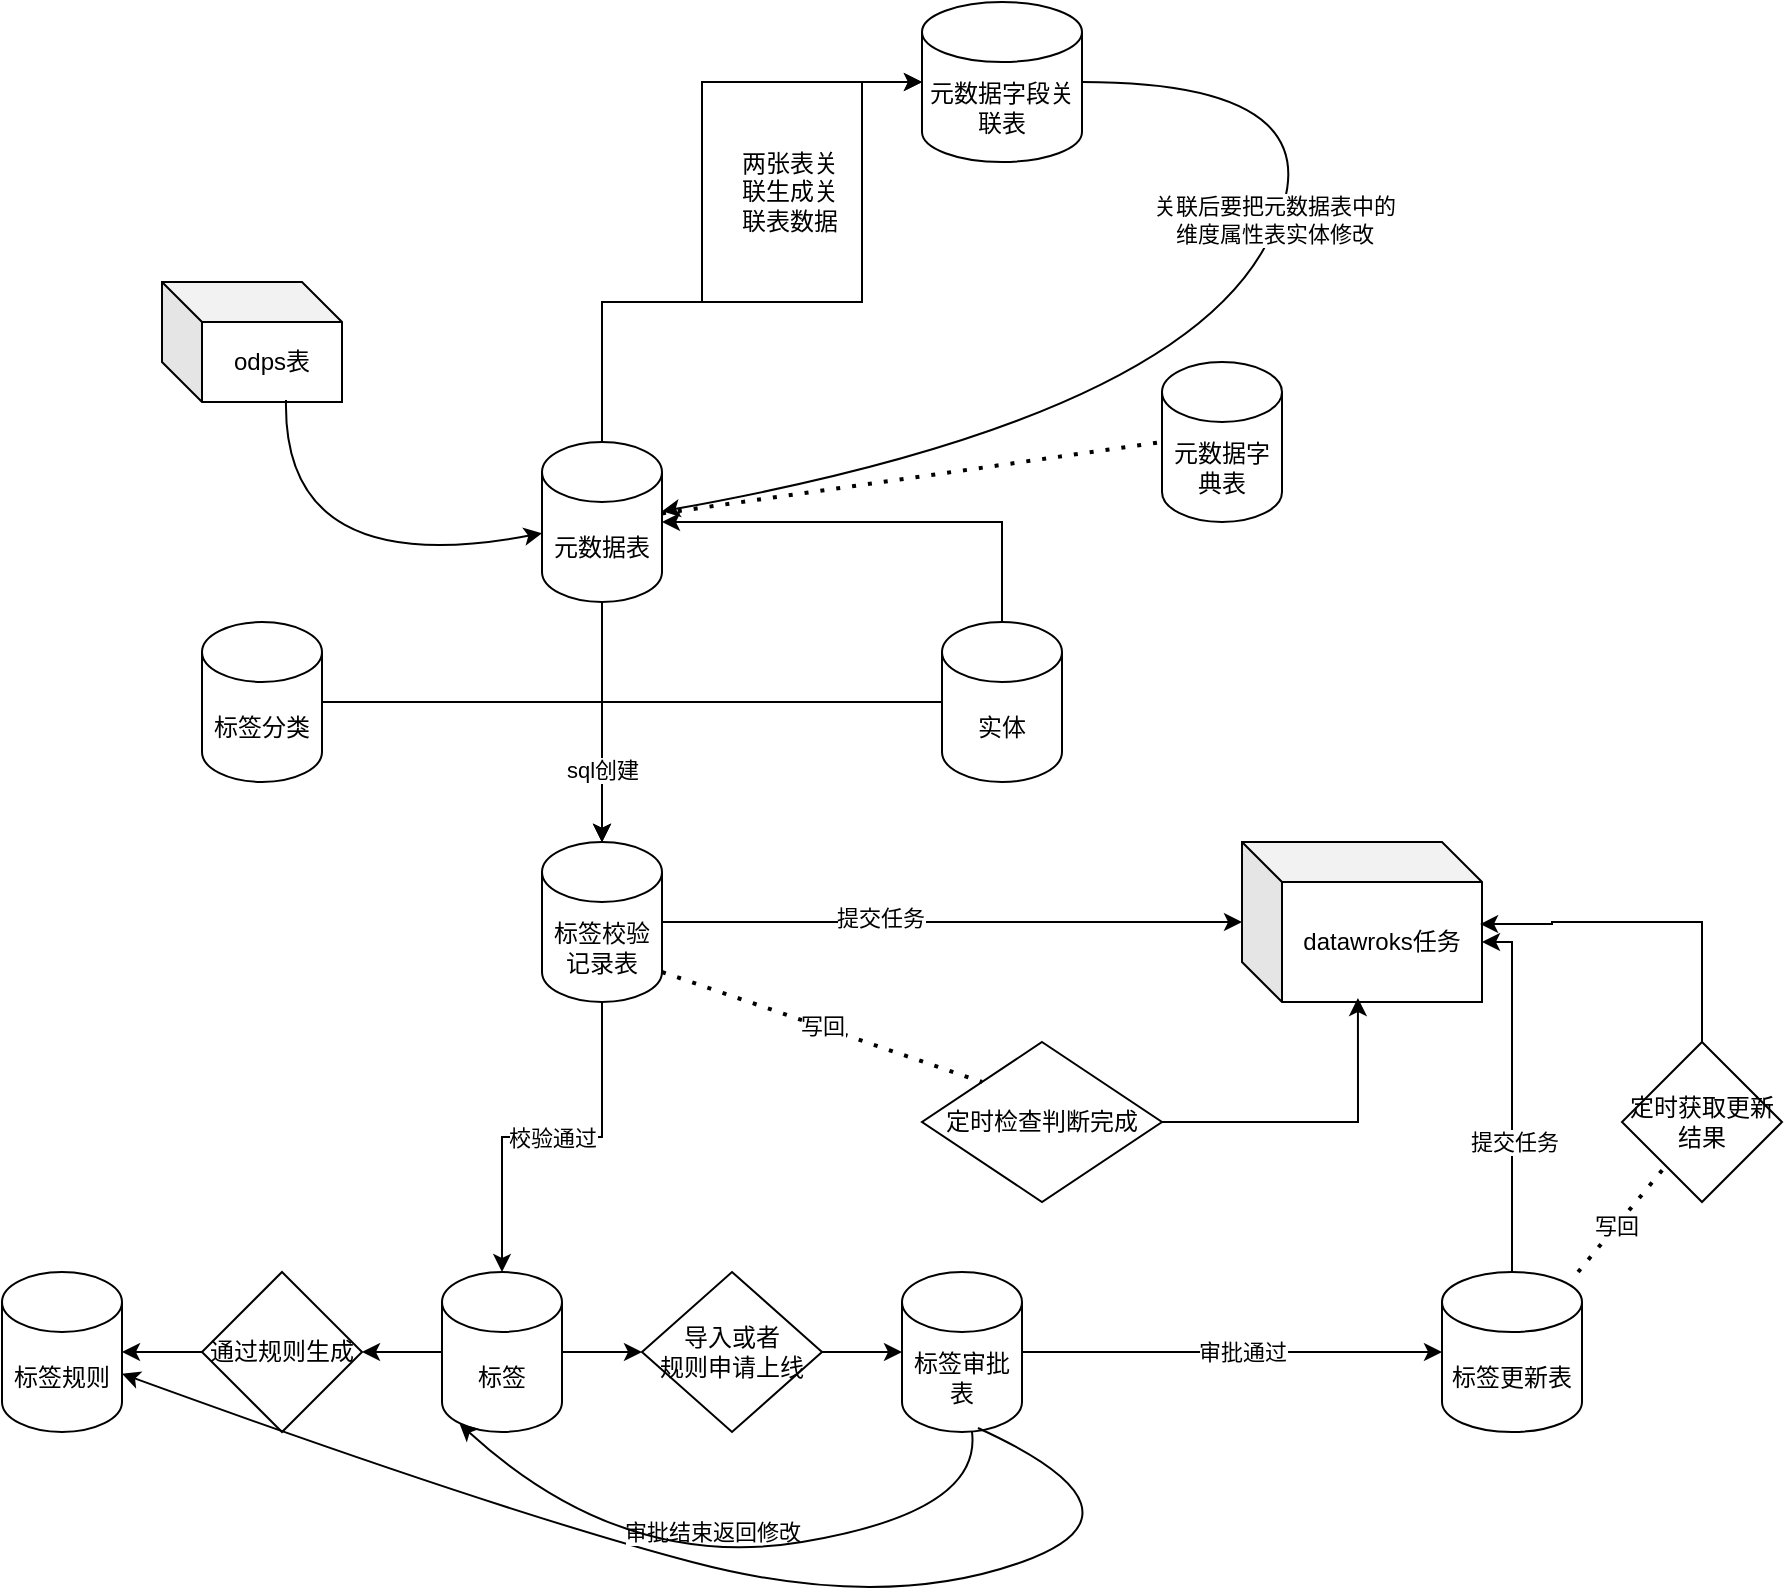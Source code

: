 <mxfile version="24.8.0">
  <diagram name="第 1 页" id="x1a2OVwLC4DQB-1H0HeX">
    <mxGraphModel dx="1853" dy="1819" grid="1" gridSize="10" guides="1" tooltips="1" connect="1" arrows="1" fold="1" page="1" pageScale="1" pageWidth="827" pageHeight="1169" math="0" shadow="0">
      <root>
        <mxCell id="0" />
        <mxCell id="1" parent="0" />
        <mxCell id="-SsP1CFAZnbRiIt0Rbaj-4" value="odps表" style="shape=cube;whiteSpace=wrap;html=1;boundedLbl=1;backgroundOutline=1;darkOpacity=0.05;darkOpacity2=0.1;" vertex="1" parent="1">
          <mxGeometry x="70" y="90" width="90" height="60" as="geometry" />
        </mxCell>
        <mxCell id="-SsP1CFAZnbRiIt0Rbaj-8" style="edgeStyle=orthogonalEdgeStyle;rounded=0;orthogonalLoop=1;jettySize=auto;html=1;" edge="1" parent="1" source="-SsP1CFAZnbRiIt0Rbaj-5" target="-SsP1CFAZnbRiIt0Rbaj-6">
          <mxGeometry relative="1" as="geometry">
            <Array as="points">
              <mxPoint x="490" y="210" />
            </Array>
          </mxGeometry>
        </mxCell>
        <mxCell id="-SsP1CFAZnbRiIt0Rbaj-50" style="edgeStyle=orthogonalEdgeStyle;rounded=0;orthogonalLoop=1;jettySize=auto;html=1;" edge="1" parent="1" source="-SsP1CFAZnbRiIt0Rbaj-5" target="-SsP1CFAZnbRiIt0Rbaj-47">
          <mxGeometry relative="1" as="geometry" />
        </mxCell>
        <mxCell id="-SsP1CFAZnbRiIt0Rbaj-5" value="实体" style="shape=cylinder3;whiteSpace=wrap;html=1;boundedLbl=1;backgroundOutline=1;size=15;" vertex="1" parent="1">
          <mxGeometry x="460" y="260" width="60" height="80" as="geometry" />
        </mxCell>
        <mxCell id="-SsP1CFAZnbRiIt0Rbaj-16" style="edgeStyle=orthogonalEdgeStyle;rounded=0;orthogonalLoop=1;jettySize=auto;html=1;" edge="1" parent="1" target="-SsP1CFAZnbRiIt0Rbaj-11">
          <mxGeometry relative="1" as="geometry">
            <mxPoint x="290" y="100" as="sourcePoint" />
            <Array as="points">
              <mxPoint x="420" y="100" />
              <mxPoint x="420" y="-10" />
            </Array>
          </mxGeometry>
        </mxCell>
        <mxCell id="-SsP1CFAZnbRiIt0Rbaj-48" style="edgeStyle=orthogonalEdgeStyle;rounded=0;orthogonalLoop=1;jettySize=auto;html=1;" edge="1" parent="1" source="-SsP1CFAZnbRiIt0Rbaj-6" target="-SsP1CFAZnbRiIt0Rbaj-47">
          <mxGeometry relative="1" as="geometry" />
        </mxCell>
        <mxCell id="-SsP1CFAZnbRiIt0Rbaj-6" value="元数据表" style="shape=cylinder3;whiteSpace=wrap;html=1;boundedLbl=1;backgroundOutline=1;size=15;" vertex="1" parent="1">
          <mxGeometry x="260" y="170" width="60" height="80" as="geometry" />
        </mxCell>
        <mxCell id="-SsP1CFAZnbRiIt0Rbaj-7" value="" style="curved=1;endArrow=classic;html=1;rounded=0;exitX=0.689;exitY=0.983;exitDx=0;exitDy=0;exitPerimeter=0;" edge="1" parent="1" source="-SsP1CFAZnbRiIt0Rbaj-4" target="-SsP1CFAZnbRiIt0Rbaj-6">
          <mxGeometry width="50" height="50" relative="1" as="geometry">
            <mxPoint x="180" y="200" as="sourcePoint" />
            <mxPoint x="230" y="150" as="targetPoint" />
            <Array as="points">
              <mxPoint x="130" y="240" />
            </Array>
          </mxGeometry>
        </mxCell>
        <mxCell id="-SsP1CFAZnbRiIt0Rbaj-9" value="元数据字典表" style="shape=cylinder3;whiteSpace=wrap;html=1;boundedLbl=1;backgroundOutline=1;size=15;" vertex="1" parent="1">
          <mxGeometry x="570" y="130" width="60" height="80" as="geometry" />
        </mxCell>
        <mxCell id="-SsP1CFAZnbRiIt0Rbaj-10" value="" style="endArrow=none;dashed=1;html=1;dashPattern=1 3;strokeWidth=2;rounded=0;entryX=0;entryY=0.5;entryDx=0;entryDy=0;entryPerimeter=0;" edge="1" parent="1" source="-SsP1CFAZnbRiIt0Rbaj-6" target="-SsP1CFAZnbRiIt0Rbaj-9">
          <mxGeometry width="50" height="50" relative="1" as="geometry">
            <mxPoint x="290" y="125" as="sourcePoint" />
            <mxPoint x="350" y="20" as="targetPoint" />
          </mxGeometry>
        </mxCell>
        <mxCell id="-SsP1CFAZnbRiIt0Rbaj-11" value="元数据字段关联表" style="shape=cylinder3;whiteSpace=wrap;html=1;boundedLbl=1;backgroundOutline=1;size=15;" vertex="1" parent="1">
          <mxGeometry x="450" y="-50" width="80" height="80" as="geometry" />
        </mxCell>
        <mxCell id="-SsP1CFAZnbRiIt0Rbaj-14" value="两张表关联生成关联表数据" style="text;html=1;align=center;verticalAlign=middle;whiteSpace=wrap;rounded=0;" vertex="1" parent="1">
          <mxGeometry x="354" y="30" width="60" height="30" as="geometry" />
        </mxCell>
        <mxCell id="-SsP1CFAZnbRiIt0Rbaj-17" style="edgeStyle=orthogonalEdgeStyle;rounded=0;orthogonalLoop=1;jettySize=auto;html=1;entryX=0;entryY=0.5;entryDx=0;entryDy=0;entryPerimeter=0;exitX=0.5;exitY=0;exitDx=0;exitDy=0;exitPerimeter=0;" edge="1" parent="1" source="-SsP1CFAZnbRiIt0Rbaj-6" target="-SsP1CFAZnbRiIt0Rbaj-11">
          <mxGeometry relative="1" as="geometry">
            <mxPoint x="290" y="100" as="sourcePoint" />
            <Array as="points">
              <mxPoint x="290" y="100" />
              <mxPoint x="340" y="100" />
              <mxPoint x="340" y="-10" />
            </Array>
          </mxGeometry>
        </mxCell>
        <mxCell id="-SsP1CFAZnbRiIt0Rbaj-18" value="" style="curved=1;endArrow=classic;html=1;rounded=0;" edge="1" parent="1" source="-SsP1CFAZnbRiIt0Rbaj-11" target="-SsP1CFAZnbRiIt0Rbaj-6">
          <mxGeometry width="50" height="50" relative="1" as="geometry">
            <mxPoint x="510" y="80" as="sourcePoint" />
            <mxPoint x="290" y="105.806" as="targetPoint" />
            <Array as="points">
              <mxPoint x="670" y="-10" />
              <mxPoint x="570" y="160" />
            </Array>
          </mxGeometry>
        </mxCell>
        <mxCell id="-SsP1CFAZnbRiIt0Rbaj-19" value="关联后要把元数据表中的&lt;div&gt;维度属性表实体修改&lt;/div&gt;" style="edgeLabel;html=1;align=center;verticalAlign=middle;resizable=0;points=[];" vertex="1" connectable="0" parent="-SsP1CFAZnbRiIt0Rbaj-18">
          <mxGeometry x="-0.25" y="-3" relative="1" as="geometry">
            <mxPoint as="offset" />
          </mxGeometry>
        </mxCell>
        <mxCell id="-SsP1CFAZnbRiIt0Rbaj-29" value="" style="edgeStyle=orthogonalEdgeStyle;rounded=0;orthogonalLoop=1;jettySize=auto;html=1;" edge="1" parent="1" source="-SsP1CFAZnbRiIt0Rbaj-20" target="-SsP1CFAZnbRiIt0Rbaj-28">
          <mxGeometry relative="1" as="geometry" />
        </mxCell>
        <mxCell id="-SsP1CFAZnbRiIt0Rbaj-33" value="" style="edgeStyle=orthogonalEdgeStyle;rounded=0;orthogonalLoop=1;jettySize=auto;html=1;" edge="1" parent="1" source="-SsP1CFAZnbRiIt0Rbaj-20" target="-SsP1CFAZnbRiIt0Rbaj-32">
          <mxGeometry relative="1" as="geometry" />
        </mxCell>
        <mxCell id="-SsP1CFAZnbRiIt0Rbaj-20" value="标签" style="shape=cylinder3;whiteSpace=wrap;html=1;boundedLbl=1;backgroundOutline=1;size=15;" vertex="1" parent="1">
          <mxGeometry x="210" y="585" width="60" height="80" as="geometry" />
        </mxCell>
        <mxCell id="-SsP1CFAZnbRiIt0Rbaj-25" value="标签规则" style="shape=cylinder3;whiteSpace=wrap;html=1;boundedLbl=1;backgroundOutline=1;size=15;" vertex="1" parent="1">
          <mxGeometry x="-10" y="585" width="60" height="80" as="geometry" />
        </mxCell>
        <mxCell id="-SsP1CFAZnbRiIt0Rbaj-30" value="" style="edgeStyle=orthogonalEdgeStyle;rounded=0;orthogonalLoop=1;jettySize=auto;html=1;" edge="1" parent="1" source="-SsP1CFAZnbRiIt0Rbaj-28" target="-SsP1CFAZnbRiIt0Rbaj-25">
          <mxGeometry relative="1" as="geometry" />
        </mxCell>
        <mxCell id="-SsP1CFAZnbRiIt0Rbaj-28" value="通过规则生成" style="rhombus;whiteSpace=wrap;html=1;" vertex="1" parent="1">
          <mxGeometry x="90" y="585" width="80" height="80" as="geometry" />
        </mxCell>
        <mxCell id="-SsP1CFAZnbRiIt0Rbaj-31" value="标签审批表" style="shape=cylinder3;whiteSpace=wrap;html=1;boundedLbl=1;backgroundOutline=1;size=15;" vertex="1" parent="1">
          <mxGeometry x="440" y="585" width="60" height="80" as="geometry" />
        </mxCell>
        <mxCell id="-SsP1CFAZnbRiIt0Rbaj-34" value="" style="edgeStyle=orthogonalEdgeStyle;rounded=0;orthogonalLoop=1;jettySize=auto;html=1;" edge="1" parent="1" source="-SsP1CFAZnbRiIt0Rbaj-32" target="-SsP1CFAZnbRiIt0Rbaj-31">
          <mxGeometry relative="1" as="geometry" />
        </mxCell>
        <mxCell id="-SsP1CFAZnbRiIt0Rbaj-32" value="导入或者&lt;div&gt;规则申请上线&lt;/div&gt;" style="rhombus;whiteSpace=wrap;html=1;" vertex="1" parent="1">
          <mxGeometry x="310" y="585" width="90" height="80" as="geometry" />
        </mxCell>
        <mxCell id="-SsP1CFAZnbRiIt0Rbaj-36" value="" style="curved=1;endArrow=classic;html=1;rounded=0;exitX=0.633;exitY=0.975;exitDx=0;exitDy=0;exitPerimeter=0;" edge="1" parent="1" source="-SsP1CFAZnbRiIt0Rbaj-31" target="-SsP1CFAZnbRiIt0Rbaj-25">
          <mxGeometry width="50" height="50" relative="1" as="geometry">
            <mxPoint x="520" y="705" as="sourcePoint" />
            <mxPoint x="570" y="655" as="targetPoint" />
            <Array as="points">
              <mxPoint x="570" y="705" />
              <mxPoint x="430" y="755" />
              <mxPoint x="240" y="705" />
            </Array>
          </mxGeometry>
        </mxCell>
        <mxCell id="-SsP1CFAZnbRiIt0Rbaj-37" value="审批结束返回修改" style="edgeLabel;html=1;align=center;verticalAlign=middle;resizable=0;points=[];" vertex="1" connectable="0" parent="-SsP1CFAZnbRiIt0Rbaj-36">
          <mxGeometry x="0.056" y="-17" relative="1" as="geometry">
            <mxPoint as="offset" />
          </mxGeometry>
        </mxCell>
        <mxCell id="-SsP1CFAZnbRiIt0Rbaj-38" value="" style="curved=1;endArrow=classic;html=1;rounded=0;entryX=0.145;entryY=1;entryDx=0;entryDy=-4.35;entryPerimeter=0;" edge="1" parent="1" source="-SsP1CFAZnbRiIt0Rbaj-31" target="-SsP1CFAZnbRiIt0Rbaj-20">
          <mxGeometry width="50" height="50" relative="1" as="geometry">
            <mxPoint x="450" y="645" as="sourcePoint" />
            <mxPoint x="480" y="655" as="targetPoint" />
            <Array as="points">
              <mxPoint x="480" y="705" />
              <mxPoint x="300" y="735" />
            </Array>
          </mxGeometry>
        </mxCell>
        <mxCell id="-SsP1CFAZnbRiIt0Rbaj-39" value="标签分类" style="shape=cylinder3;whiteSpace=wrap;html=1;boundedLbl=1;backgroundOutline=1;size=15;" vertex="1" parent="1">
          <mxGeometry x="90" y="260" width="60" height="80" as="geometry" />
        </mxCell>
        <mxCell id="-SsP1CFAZnbRiIt0Rbaj-41" value="标签更新表" style="shape=cylinder3;whiteSpace=wrap;html=1;boundedLbl=1;backgroundOutline=1;size=15;" vertex="1" parent="1">
          <mxGeometry x="710" y="585" width="70" height="80" as="geometry" />
        </mxCell>
        <mxCell id="-SsP1CFAZnbRiIt0Rbaj-42" style="edgeStyle=orthogonalEdgeStyle;rounded=0;orthogonalLoop=1;jettySize=auto;html=1;" edge="1" parent="1" source="-SsP1CFAZnbRiIt0Rbaj-31" target="-SsP1CFAZnbRiIt0Rbaj-41">
          <mxGeometry relative="1" as="geometry" />
        </mxCell>
        <mxCell id="-SsP1CFAZnbRiIt0Rbaj-43" value="审批通过" style="edgeLabel;html=1;align=center;verticalAlign=middle;resizable=0;points=[];" vertex="1" connectable="0" parent="-SsP1CFAZnbRiIt0Rbaj-42">
          <mxGeometry x="0.429" y="1" relative="1" as="geometry">
            <mxPoint x="-40" y="1" as="offset" />
          </mxGeometry>
        </mxCell>
        <mxCell id="-SsP1CFAZnbRiIt0Rbaj-53" style="edgeStyle=orthogonalEdgeStyle;rounded=0;orthogonalLoop=1;jettySize=auto;html=1;" edge="1" parent="1" source="-SsP1CFAZnbRiIt0Rbaj-47" target="-SsP1CFAZnbRiIt0Rbaj-52">
          <mxGeometry relative="1" as="geometry" />
        </mxCell>
        <mxCell id="-SsP1CFAZnbRiIt0Rbaj-55" value="提交任务" style="edgeLabel;html=1;align=center;verticalAlign=middle;resizable=0;points=[];" vertex="1" connectable="0" parent="-SsP1CFAZnbRiIt0Rbaj-53">
          <mxGeometry x="-0.248" y="2" relative="1" as="geometry">
            <mxPoint as="offset" />
          </mxGeometry>
        </mxCell>
        <mxCell id="-SsP1CFAZnbRiIt0Rbaj-58" value="校验通过" style="edgeStyle=orthogonalEdgeStyle;rounded=0;orthogonalLoop=1;jettySize=auto;html=1;" edge="1" parent="1" source="-SsP1CFAZnbRiIt0Rbaj-47" target="-SsP1CFAZnbRiIt0Rbaj-20">
          <mxGeometry relative="1" as="geometry" />
        </mxCell>
        <mxCell id="-SsP1CFAZnbRiIt0Rbaj-47" value="标签校验记录表" style="shape=cylinder3;whiteSpace=wrap;html=1;boundedLbl=1;backgroundOutline=1;size=15;" vertex="1" parent="1">
          <mxGeometry x="260" y="370" width="60" height="80" as="geometry" />
        </mxCell>
        <mxCell id="-SsP1CFAZnbRiIt0Rbaj-49" style="edgeStyle=orthogonalEdgeStyle;rounded=0;orthogonalLoop=1;jettySize=auto;html=1;entryX=0.5;entryY=0;entryDx=0;entryDy=0;entryPerimeter=0;" edge="1" parent="1" source="-SsP1CFAZnbRiIt0Rbaj-39" target="-SsP1CFAZnbRiIt0Rbaj-47">
          <mxGeometry relative="1" as="geometry" />
        </mxCell>
        <mxCell id="-SsP1CFAZnbRiIt0Rbaj-51" value="sql创建" style="edgeLabel;html=1;align=center;verticalAlign=middle;resizable=0;points=[];" vertex="1" connectable="0" parent="-SsP1CFAZnbRiIt0Rbaj-49">
          <mxGeometry x="0.657" relative="1" as="geometry">
            <mxPoint as="offset" />
          </mxGeometry>
        </mxCell>
        <mxCell id="-SsP1CFAZnbRiIt0Rbaj-52" value="datawroks任务" style="shape=cube;whiteSpace=wrap;html=1;boundedLbl=1;backgroundOutline=1;darkOpacity=0.05;darkOpacity2=0.1;" vertex="1" parent="1">
          <mxGeometry x="610" y="370" width="120" height="80" as="geometry" />
        </mxCell>
        <mxCell id="-SsP1CFAZnbRiIt0Rbaj-54" value="定时检查判断完成" style="rhombus;whiteSpace=wrap;html=1;" vertex="1" parent="1">
          <mxGeometry x="450" y="470" width="120" height="80" as="geometry" />
        </mxCell>
        <mxCell id="-SsP1CFAZnbRiIt0Rbaj-57" value="写回" style="endArrow=none;dashed=1;html=1;dashPattern=1 3;strokeWidth=2;rounded=0;entryX=0;entryY=0;entryDx=0;entryDy=0;exitX=1;exitY=1;exitDx=0;exitDy=-15;exitPerimeter=0;" edge="1" parent="1" source="-SsP1CFAZnbRiIt0Rbaj-47" target="-SsP1CFAZnbRiIt0Rbaj-54">
          <mxGeometry width="50" height="50" relative="1" as="geometry">
            <mxPoint x="500" y="510" as="sourcePoint" />
            <mxPoint x="550" y="460" as="targetPoint" />
          </mxGeometry>
        </mxCell>
        <mxCell id="-SsP1CFAZnbRiIt0Rbaj-59" style="edgeStyle=orthogonalEdgeStyle;rounded=0;orthogonalLoop=1;jettySize=auto;html=1;entryX=0.483;entryY=0.975;entryDx=0;entryDy=0;entryPerimeter=0;" edge="1" parent="1" source="-SsP1CFAZnbRiIt0Rbaj-54" target="-SsP1CFAZnbRiIt0Rbaj-52">
          <mxGeometry relative="1" as="geometry" />
        </mxCell>
        <mxCell id="-SsP1CFAZnbRiIt0Rbaj-60" style="edgeStyle=orthogonalEdgeStyle;rounded=0;orthogonalLoop=1;jettySize=auto;html=1;" edge="1" parent="1" source="-SsP1CFAZnbRiIt0Rbaj-41" target="-SsP1CFAZnbRiIt0Rbaj-52">
          <mxGeometry relative="1" as="geometry">
            <Array as="points">
              <mxPoint x="745" y="420" />
            </Array>
          </mxGeometry>
        </mxCell>
        <mxCell id="-SsP1CFAZnbRiIt0Rbaj-61" value="提交任务" style="edgeLabel;html=1;align=center;verticalAlign=middle;resizable=0;points=[];" vertex="1" connectable="0" parent="-SsP1CFAZnbRiIt0Rbaj-60">
          <mxGeometry x="-0.278" y="-1" relative="1" as="geometry">
            <mxPoint as="offset" />
          </mxGeometry>
        </mxCell>
        <mxCell id="-SsP1CFAZnbRiIt0Rbaj-62" value="定时获取更新结果" style="rhombus;whiteSpace=wrap;html=1;" vertex="1" parent="1">
          <mxGeometry x="800" y="470" width="80" height="80" as="geometry" />
        </mxCell>
        <mxCell id="-SsP1CFAZnbRiIt0Rbaj-63" style="edgeStyle=orthogonalEdgeStyle;rounded=0;orthogonalLoop=1;jettySize=auto;html=1;entryX=0.992;entryY=0.513;entryDx=0;entryDy=0;entryPerimeter=0;" edge="1" parent="1" source="-SsP1CFAZnbRiIt0Rbaj-62" target="-SsP1CFAZnbRiIt0Rbaj-52">
          <mxGeometry relative="1" as="geometry">
            <Array as="points">
              <mxPoint x="840" y="410" />
              <mxPoint x="765" y="410" />
              <mxPoint x="765" y="411" />
            </Array>
          </mxGeometry>
        </mxCell>
        <mxCell id="-SsP1CFAZnbRiIt0Rbaj-65" value="" style="endArrow=none;dashed=1;html=1;dashPattern=1 3;strokeWidth=2;rounded=0;" edge="1" parent="1" source="-SsP1CFAZnbRiIt0Rbaj-41" target="-SsP1CFAZnbRiIt0Rbaj-62">
          <mxGeometry width="50" height="50" relative="1" as="geometry">
            <mxPoint x="820" y="600" as="sourcePoint" />
            <mxPoint x="870" y="550" as="targetPoint" />
          </mxGeometry>
        </mxCell>
        <mxCell id="-SsP1CFAZnbRiIt0Rbaj-66" value="写回" style="edgeLabel;html=1;align=center;verticalAlign=middle;resizable=0;points=[];" vertex="1" connectable="0" parent="-SsP1CFAZnbRiIt0Rbaj-65">
          <mxGeometry x="-0.134" relative="1" as="geometry">
            <mxPoint as="offset" />
          </mxGeometry>
        </mxCell>
      </root>
    </mxGraphModel>
  </diagram>
</mxfile>
